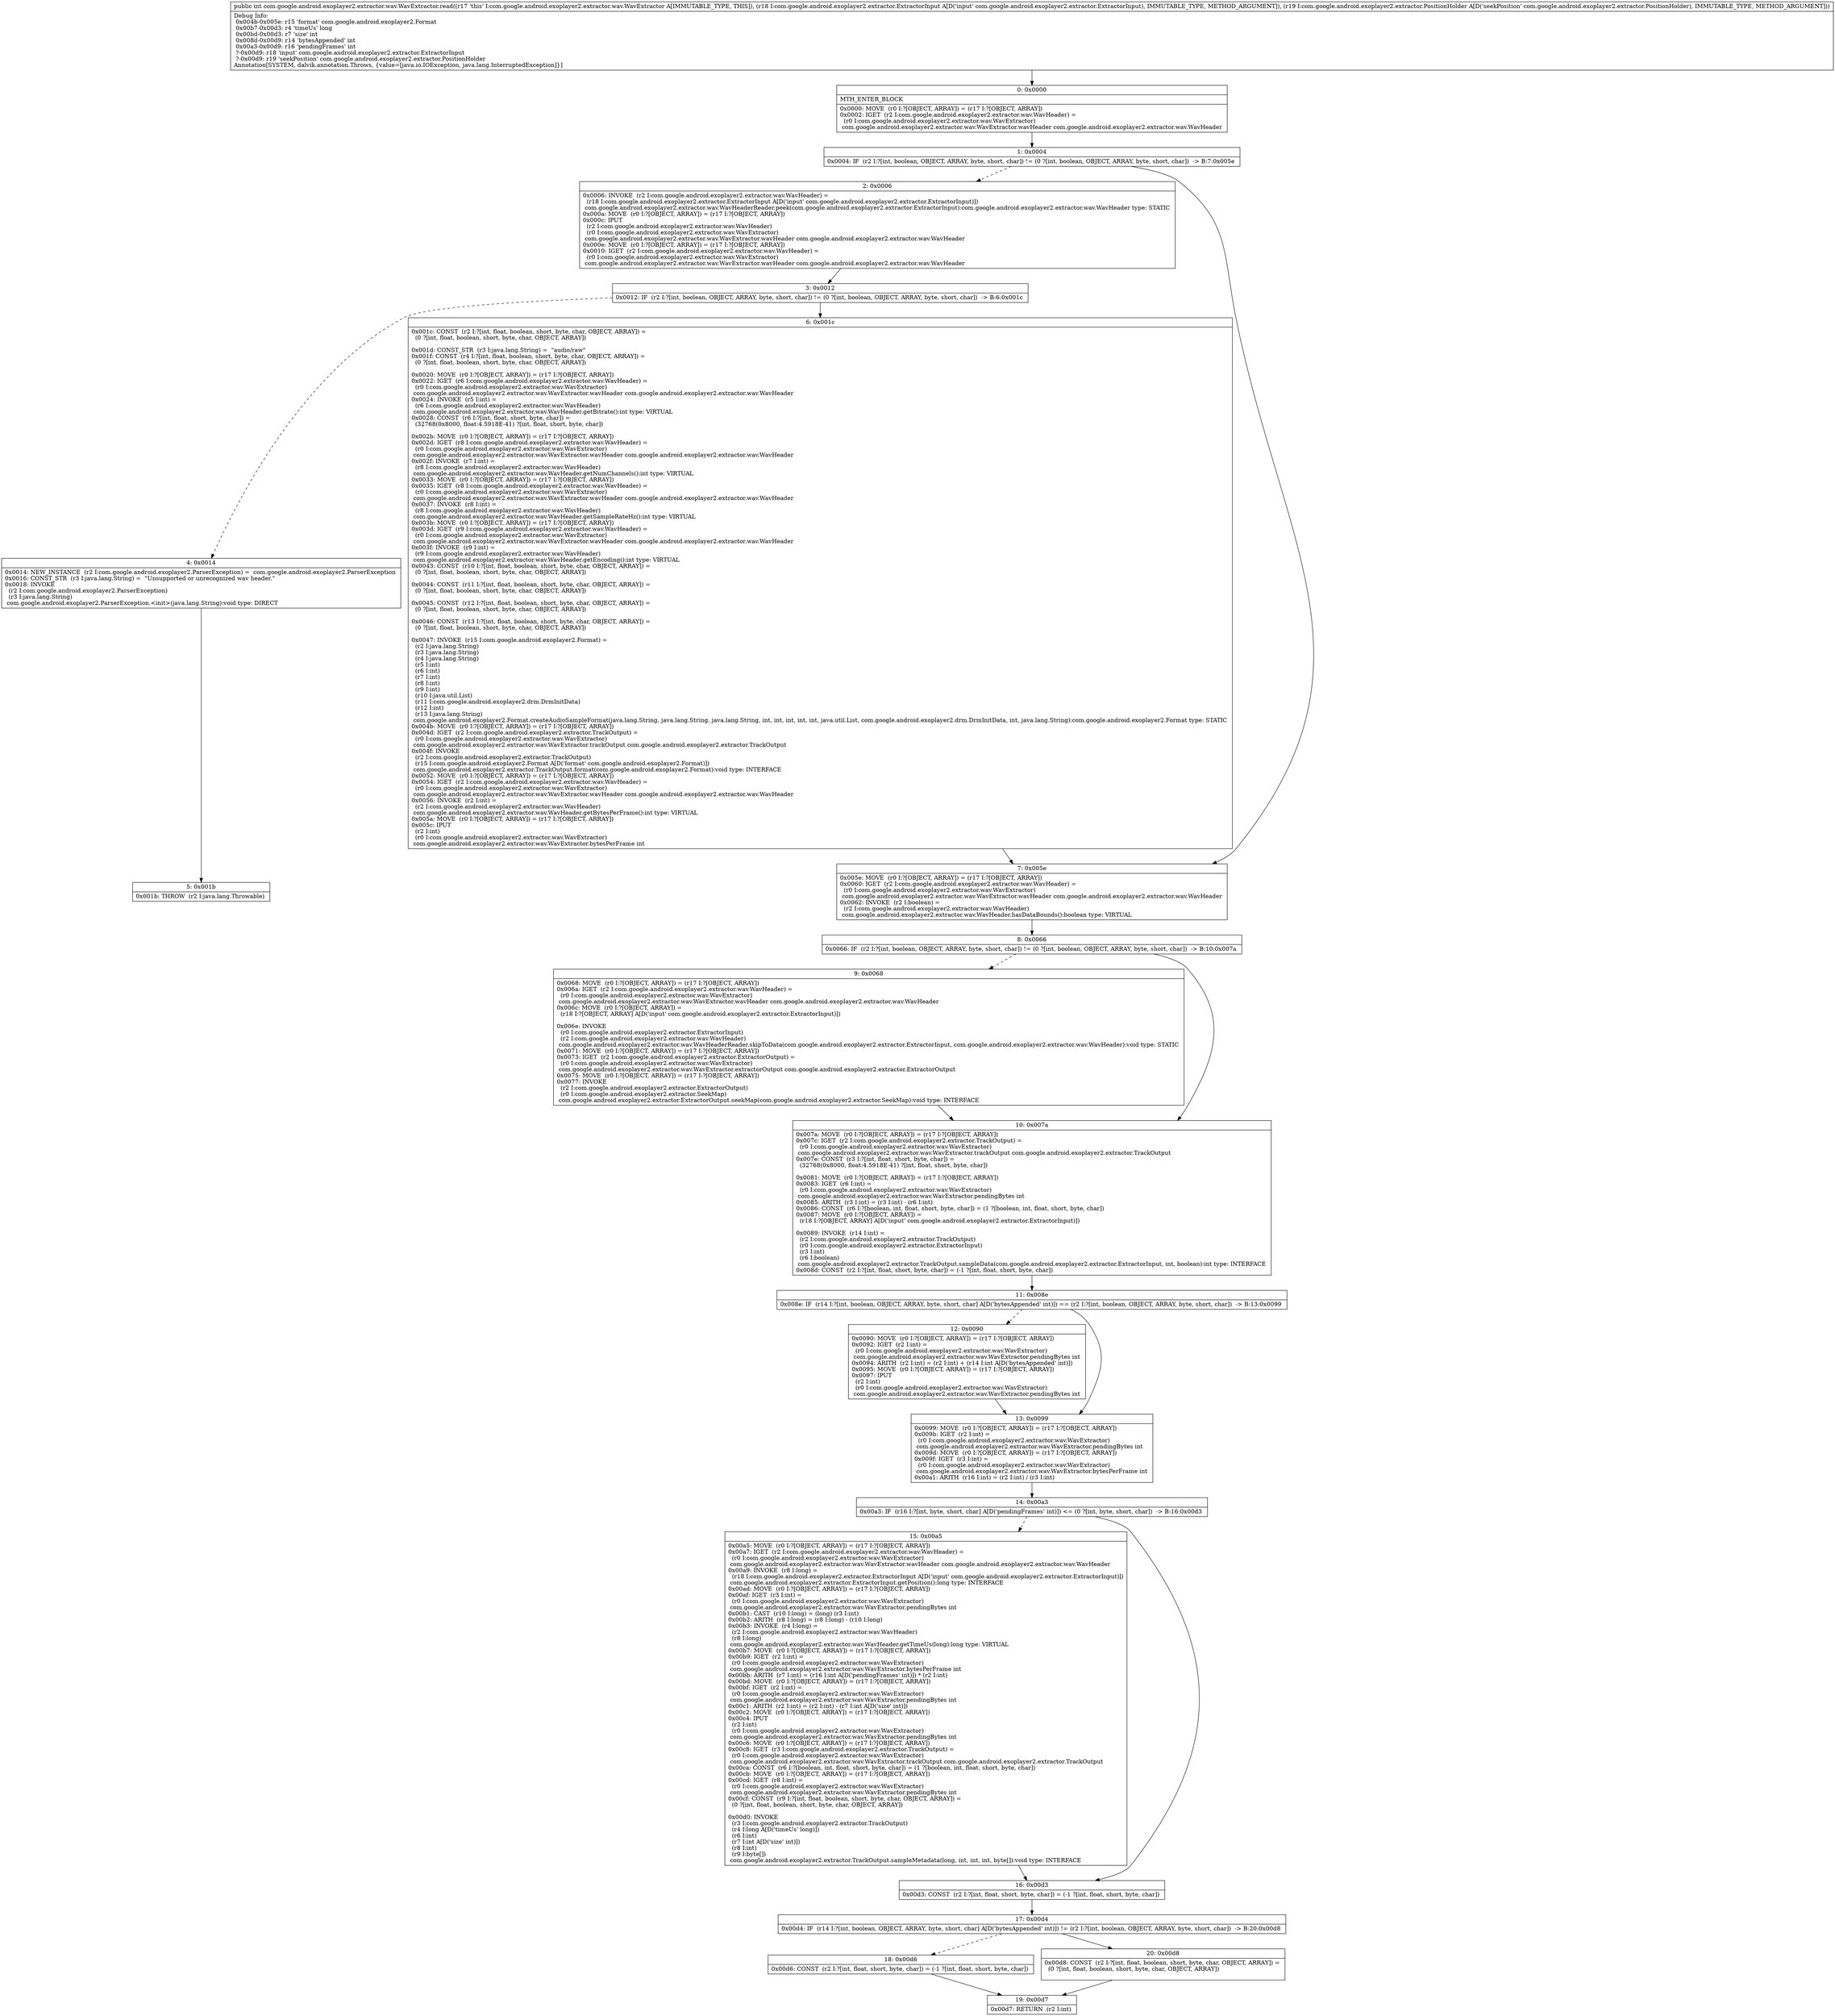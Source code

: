 digraph "CFG forcom.google.android.exoplayer2.extractor.wav.WavExtractor.read(Lcom\/google\/android\/exoplayer2\/extractor\/ExtractorInput;Lcom\/google\/android\/exoplayer2\/extractor\/PositionHolder;)I" {
Node_0 [shape=record,label="{0\:\ 0x0000|MTH_ENTER_BLOCK\l|0x0000: MOVE  (r0 I:?[OBJECT, ARRAY]) = (r17 I:?[OBJECT, ARRAY]) \l0x0002: IGET  (r2 I:com.google.android.exoplayer2.extractor.wav.WavHeader) = \l  (r0 I:com.google.android.exoplayer2.extractor.wav.WavExtractor)\l com.google.android.exoplayer2.extractor.wav.WavExtractor.wavHeader com.google.android.exoplayer2.extractor.wav.WavHeader \l}"];
Node_1 [shape=record,label="{1\:\ 0x0004|0x0004: IF  (r2 I:?[int, boolean, OBJECT, ARRAY, byte, short, char]) != (0 ?[int, boolean, OBJECT, ARRAY, byte, short, char])  \-\> B:7:0x005e \l}"];
Node_2 [shape=record,label="{2\:\ 0x0006|0x0006: INVOKE  (r2 I:com.google.android.exoplayer2.extractor.wav.WavHeader) = \l  (r18 I:com.google.android.exoplayer2.extractor.ExtractorInput A[D('input' com.google.android.exoplayer2.extractor.ExtractorInput)])\l com.google.android.exoplayer2.extractor.wav.WavHeaderReader.peek(com.google.android.exoplayer2.extractor.ExtractorInput):com.google.android.exoplayer2.extractor.wav.WavHeader type: STATIC \l0x000a: MOVE  (r0 I:?[OBJECT, ARRAY]) = (r17 I:?[OBJECT, ARRAY]) \l0x000c: IPUT  \l  (r2 I:com.google.android.exoplayer2.extractor.wav.WavHeader)\l  (r0 I:com.google.android.exoplayer2.extractor.wav.WavExtractor)\l com.google.android.exoplayer2.extractor.wav.WavExtractor.wavHeader com.google.android.exoplayer2.extractor.wav.WavHeader \l0x000e: MOVE  (r0 I:?[OBJECT, ARRAY]) = (r17 I:?[OBJECT, ARRAY]) \l0x0010: IGET  (r2 I:com.google.android.exoplayer2.extractor.wav.WavHeader) = \l  (r0 I:com.google.android.exoplayer2.extractor.wav.WavExtractor)\l com.google.android.exoplayer2.extractor.wav.WavExtractor.wavHeader com.google.android.exoplayer2.extractor.wav.WavHeader \l}"];
Node_3 [shape=record,label="{3\:\ 0x0012|0x0012: IF  (r2 I:?[int, boolean, OBJECT, ARRAY, byte, short, char]) != (0 ?[int, boolean, OBJECT, ARRAY, byte, short, char])  \-\> B:6:0x001c \l}"];
Node_4 [shape=record,label="{4\:\ 0x0014|0x0014: NEW_INSTANCE  (r2 I:com.google.android.exoplayer2.ParserException) =  com.google.android.exoplayer2.ParserException \l0x0016: CONST_STR  (r3 I:java.lang.String) =  \"Unsupported or unrecognized wav header.\" \l0x0018: INVOKE  \l  (r2 I:com.google.android.exoplayer2.ParserException)\l  (r3 I:java.lang.String)\l com.google.android.exoplayer2.ParserException.\<init\>(java.lang.String):void type: DIRECT \l}"];
Node_5 [shape=record,label="{5\:\ 0x001b|0x001b: THROW  (r2 I:java.lang.Throwable) \l}"];
Node_6 [shape=record,label="{6\:\ 0x001c|0x001c: CONST  (r2 I:?[int, float, boolean, short, byte, char, OBJECT, ARRAY]) = \l  (0 ?[int, float, boolean, short, byte, char, OBJECT, ARRAY])\l \l0x001d: CONST_STR  (r3 I:java.lang.String) =  \"audio\/raw\" \l0x001f: CONST  (r4 I:?[int, float, boolean, short, byte, char, OBJECT, ARRAY]) = \l  (0 ?[int, float, boolean, short, byte, char, OBJECT, ARRAY])\l \l0x0020: MOVE  (r0 I:?[OBJECT, ARRAY]) = (r17 I:?[OBJECT, ARRAY]) \l0x0022: IGET  (r6 I:com.google.android.exoplayer2.extractor.wav.WavHeader) = \l  (r0 I:com.google.android.exoplayer2.extractor.wav.WavExtractor)\l com.google.android.exoplayer2.extractor.wav.WavExtractor.wavHeader com.google.android.exoplayer2.extractor.wav.WavHeader \l0x0024: INVOKE  (r5 I:int) = \l  (r6 I:com.google.android.exoplayer2.extractor.wav.WavHeader)\l com.google.android.exoplayer2.extractor.wav.WavHeader.getBitrate():int type: VIRTUAL \l0x0028: CONST  (r6 I:?[int, float, short, byte, char]) = \l  (32768(0x8000, float:4.5918E\-41) ?[int, float, short, byte, char])\l \l0x002b: MOVE  (r0 I:?[OBJECT, ARRAY]) = (r17 I:?[OBJECT, ARRAY]) \l0x002d: IGET  (r8 I:com.google.android.exoplayer2.extractor.wav.WavHeader) = \l  (r0 I:com.google.android.exoplayer2.extractor.wav.WavExtractor)\l com.google.android.exoplayer2.extractor.wav.WavExtractor.wavHeader com.google.android.exoplayer2.extractor.wav.WavHeader \l0x002f: INVOKE  (r7 I:int) = \l  (r8 I:com.google.android.exoplayer2.extractor.wav.WavHeader)\l com.google.android.exoplayer2.extractor.wav.WavHeader.getNumChannels():int type: VIRTUAL \l0x0033: MOVE  (r0 I:?[OBJECT, ARRAY]) = (r17 I:?[OBJECT, ARRAY]) \l0x0035: IGET  (r8 I:com.google.android.exoplayer2.extractor.wav.WavHeader) = \l  (r0 I:com.google.android.exoplayer2.extractor.wav.WavExtractor)\l com.google.android.exoplayer2.extractor.wav.WavExtractor.wavHeader com.google.android.exoplayer2.extractor.wav.WavHeader \l0x0037: INVOKE  (r8 I:int) = \l  (r8 I:com.google.android.exoplayer2.extractor.wav.WavHeader)\l com.google.android.exoplayer2.extractor.wav.WavHeader.getSampleRateHz():int type: VIRTUAL \l0x003b: MOVE  (r0 I:?[OBJECT, ARRAY]) = (r17 I:?[OBJECT, ARRAY]) \l0x003d: IGET  (r9 I:com.google.android.exoplayer2.extractor.wav.WavHeader) = \l  (r0 I:com.google.android.exoplayer2.extractor.wav.WavExtractor)\l com.google.android.exoplayer2.extractor.wav.WavExtractor.wavHeader com.google.android.exoplayer2.extractor.wav.WavHeader \l0x003f: INVOKE  (r9 I:int) = \l  (r9 I:com.google.android.exoplayer2.extractor.wav.WavHeader)\l com.google.android.exoplayer2.extractor.wav.WavHeader.getEncoding():int type: VIRTUAL \l0x0043: CONST  (r10 I:?[int, float, boolean, short, byte, char, OBJECT, ARRAY]) = \l  (0 ?[int, float, boolean, short, byte, char, OBJECT, ARRAY])\l \l0x0044: CONST  (r11 I:?[int, float, boolean, short, byte, char, OBJECT, ARRAY]) = \l  (0 ?[int, float, boolean, short, byte, char, OBJECT, ARRAY])\l \l0x0045: CONST  (r12 I:?[int, float, boolean, short, byte, char, OBJECT, ARRAY]) = \l  (0 ?[int, float, boolean, short, byte, char, OBJECT, ARRAY])\l \l0x0046: CONST  (r13 I:?[int, float, boolean, short, byte, char, OBJECT, ARRAY]) = \l  (0 ?[int, float, boolean, short, byte, char, OBJECT, ARRAY])\l \l0x0047: INVOKE  (r15 I:com.google.android.exoplayer2.Format) = \l  (r2 I:java.lang.String)\l  (r3 I:java.lang.String)\l  (r4 I:java.lang.String)\l  (r5 I:int)\l  (r6 I:int)\l  (r7 I:int)\l  (r8 I:int)\l  (r9 I:int)\l  (r10 I:java.util.List)\l  (r11 I:com.google.android.exoplayer2.drm.DrmInitData)\l  (r12 I:int)\l  (r13 I:java.lang.String)\l com.google.android.exoplayer2.Format.createAudioSampleFormat(java.lang.String, java.lang.String, java.lang.String, int, int, int, int, int, java.util.List, com.google.android.exoplayer2.drm.DrmInitData, int, java.lang.String):com.google.android.exoplayer2.Format type: STATIC \l0x004b: MOVE  (r0 I:?[OBJECT, ARRAY]) = (r17 I:?[OBJECT, ARRAY]) \l0x004d: IGET  (r2 I:com.google.android.exoplayer2.extractor.TrackOutput) = \l  (r0 I:com.google.android.exoplayer2.extractor.wav.WavExtractor)\l com.google.android.exoplayer2.extractor.wav.WavExtractor.trackOutput com.google.android.exoplayer2.extractor.TrackOutput \l0x004f: INVOKE  \l  (r2 I:com.google.android.exoplayer2.extractor.TrackOutput)\l  (r15 I:com.google.android.exoplayer2.Format A[D('format' com.google.android.exoplayer2.Format)])\l com.google.android.exoplayer2.extractor.TrackOutput.format(com.google.android.exoplayer2.Format):void type: INTERFACE \l0x0052: MOVE  (r0 I:?[OBJECT, ARRAY]) = (r17 I:?[OBJECT, ARRAY]) \l0x0054: IGET  (r2 I:com.google.android.exoplayer2.extractor.wav.WavHeader) = \l  (r0 I:com.google.android.exoplayer2.extractor.wav.WavExtractor)\l com.google.android.exoplayer2.extractor.wav.WavExtractor.wavHeader com.google.android.exoplayer2.extractor.wav.WavHeader \l0x0056: INVOKE  (r2 I:int) = \l  (r2 I:com.google.android.exoplayer2.extractor.wav.WavHeader)\l com.google.android.exoplayer2.extractor.wav.WavHeader.getBytesPerFrame():int type: VIRTUAL \l0x005a: MOVE  (r0 I:?[OBJECT, ARRAY]) = (r17 I:?[OBJECT, ARRAY]) \l0x005c: IPUT  \l  (r2 I:int)\l  (r0 I:com.google.android.exoplayer2.extractor.wav.WavExtractor)\l com.google.android.exoplayer2.extractor.wav.WavExtractor.bytesPerFrame int \l}"];
Node_7 [shape=record,label="{7\:\ 0x005e|0x005e: MOVE  (r0 I:?[OBJECT, ARRAY]) = (r17 I:?[OBJECT, ARRAY]) \l0x0060: IGET  (r2 I:com.google.android.exoplayer2.extractor.wav.WavHeader) = \l  (r0 I:com.google.android.exoplayer2.extractor.wav.WavExtractor)\l com.google.android.exoplayer2.extractor.wav.WavExtractor.wavHeader com.google.android.exoplayer2.extractor.wav.WavHeader \l0x0062: INVOKE  (r2 I:boolean) = \l  (r2 I:com.google.android.exoplayer2.extractor.wav.WavHeader)\l com.google.android.exoplayer2.extractor.wav.WavHeader.hasDataBounds():boolean type: VIRTUAL \l}"];
Node_8 [shape=record,label="{8\:\ 0x0066|0x0066: IF  (r2 I:?[int, boolean, OBJECT, ARRAY, byte, short, char]) != (0 ?[int, boolean, OBJECT, ARRAY, byte, short, char])  \-\> B:10:0x007a \l}"];
Node_9 [shape=record,label="{9\:\ 0x0068|0x0068: MOVE  (r0 I:?[OBJECT, ARRAY]) = (r17 I:?[OBJECT, ARRAY]) \l0x006a: IGET  (r2 I:com.google.android.exoplayer2.extractor.wav.WavHeader) = \l  (r0 I:com.google.android.exoplayer2.extractor.wav.WavExtractor)\l com.google.android.exoplayer2.extractor.wav.WavExtractor.wavHeader com.google.android.exoplayer2.extractor.wav.WavHeader \l0x006c: MOVE  (r0 I:?[OBJECT, ARRAY]) = \l  (r18 I:?[OBJECT, ARRAY] A[D('input' com.google.android.exoplayer2.extractor.ExtractorInput)])\l \l0x006e: INVOKE  \l  (r0 I:com.google.android.exoplayer2.extractor.ExtractorInput)\l  (r2 I:com.google.android.exoplayer2.extractor.wav.WavHeader)\l com.google.android.exoplayer2.extractor.wav.WavHeaderReader.skipToData(com.google.android.exoplayer2.extractor.ExtractorInput, com.google.android.exoplayer2.extractor.wav.WavHeader):void type: STATIC \l0x0071: MOVE  (r0 I:?[OBJECT, ARRAY]) = (r17 I:?[OBJECT, ARRAY]) \l0x0073: IGET  (r2 I:com.google.android.exoplayer2.extractor.ExtractorOutput) = \l  (r0 I:com.google.android.exoplayer2.extractor.wav.WavExtractor)\l com.google.android.exoplayer2.extractor.wav.WavExtractor.extractorOutput com.google.android.exoplayer2.extractor.ExtractorOutput \l0x0075: MOVE  (r0 I:?[OBJECT, ARRAY]) = (r17 I:?[OBJECT, ARRAY]) \l0x0077: INVOKE  \l  (r2 I:com.google.android.exoplayer2.extractor.ExtractorOutput)\l  (r0 I:com.google.android.exoplayer2.extractor.SeekMap)\l com.google.android.exoplayer2.extractor.ExtractorOutput.seekMap(com.google.android.exoplayer2.extractor.SeekMap):void type: INTERFACE \l}"];
Node_10 [shape=record,label="{10\:\ 0x007a|0x007a: MOVE  (r0 I:?[OBJECT, ARRAY]) = (r17 I:?[OBJECT, ARRAY]) \l0x007c: IGET  (r2 I:com.google.android.exoplayer2.extractor.TrackOutput) = \l  (r0 I:com.google.android.exoplayer2.extractor.wav.WavExtractor)\l com.google.android.exoplayer2.extractor.wav.WavExtractor.trackOutput com.google.android.exoplayer2.extractor.TrackOutput \l0x007e: CONST  (r3 I:?[int, float, short, byte, char]) = \l  (32768(0x8000, float:4.5918E\-41) ?[int, float, short, byte, char])\l \l0x0081: MOVE  (r0 I:?[OBJECT, ARRAY]) = (r17 I:?[OBJECT, ARRAY]) \l0x0083: IGET  (r6 I:int) = \l  (r0 I:com.google.android.exoplayer2.extractor.wav.WavExtractor)\l com.google.android.exoplayer2.extractor.wav.WavExtractor.pendingBytes int \l0x0085: ARITH  (r3 I:int) = (r3 I:int) \- (r6 I:int) \l0x0086: CONST  (r6 I:?[boolean, int, float, short, byte, char]) = (1 ?[boolean, int, float, short, byte, char]) \l0x0087: MOVE  (r0 I:?[OBJECT, ARRAY]) = \l  (r18 I:?[OBJECT, ARRAY] A[D('input' com.google.android.exoplayer2.extractor.ExtractorInput)])\l \l0x0089: INVOKE  (r14 I:int) = \l  (r2 I:com.google.android.exoplayer2.extractor.TrackOutput)\l  (r0 I:com.google.android.exoplayer2.extractor.ExtractorInput)\l  (r3 I:int)\l  (r6 I:boolean)\l com.google.android.exoplayer2.extractor.TrackOutput.sampleData(com.google.android.exoplayer2.extractor.ExtractorInput, int, boolean):int type: INTERFACE \l0x008d: CONST  (r2 I:?[int, float, short, byte, char]) = (\-1 ?[int, float, short, byte, char]) \l}"];
Node_11 [shape=record,label="{11\:\ 0x008e|0x008e: IF  (r14 I:?[int, boolean, OBJECT, ARRAY, byte, short, char] A[D('bytesAppended' int)]) == (r2 I:?[int, boolean, OBJECT, ARRAY, byte, short, char])  \-\> B:13:0x0099 \l}"];
Node_12 [shape=record,label="{12\:\ 0x0090|0x0090: MOVE  (r0 I:?[OBJECT, ARRAY]) = (r17 I:?[OBJECT, ARRAY]) \l0x0092: IGET  (r2 I:int) = \l  (r0 I:com.google.android.exoplayer2.extractor.wav.WavExtractor)\l com.google.android.exoplayer2.extractor.wav.WavExtractor.pendingBytes int \l0x0094: ARITH  (r2 I:int) = (r2 I:int) + (r14 I:int A[D('bytesAppended' int)]) \l0x0095: MOVE  (r0 I:?[OBJECT, ARRAY]) = (r17 I:?[OBJECT, ARRAY]) \l0x0097: IPUT  \l  (r2 I:int)\l  (r0 I:com.google.android.exoplayer2.extractor.wav.WavExtractor)\l com.google.android.exoplayer2.extractor.wav.WavExtractor.pendingBytes int \l}"];
Node_13 [shape=record,label="{13\:\ 0x0099|0x0099: MOVE  (r0 I:?[OBJECT, ARRAY]) = (r17 I:?[OBJECT, ARRAY]) \l0x009b: IGET  (r2 I:int) = \l  (r0 I:com.google.android.exoplayer2.extractor.wav.WavExtractor)\l com.google.android.exoplayer2.extractor.wav.WavExtractor.pendingBytes int \l0x009d: MOVE  (r0 I:?[OBJECT, ARRAY]) = (r17 I:?[OBJECT, ARRAY]) \l0x009f: IGET  (r3 I:int) = \l  (r0 I:com.google.android.exoplayer2.extractor.wav.WavExtractor)\l com.google.android.exoplayer2.extractor.wav.WavExtractor.bytesPerFrame int \l0x00a1: ARITH  (r16 I:int) = (r2 I:int) \/ (r3 I:int) \l}"];
Node_14 [shape=record,label="{14\:\ 0x00a3|0x00a3: IF  (r16 I:?[int, byte, short, char] A[D('pendingFrames' int)]) \<= (0 ?[int, byte, short, char])  \-\> B:16:0x00d3 \l}"];
Node_15 [shape=record,label="{15\:\ 0x00a5|0x00a5: MOVE  (r0 I:?[OBJECT, ARRAY]) = (r17 I:?[OBJECT, ARRAY]) \l0x00a7: IGET  (r2 I:com.google.android.exoplayer2.extractor.wav.WavHeader) = \l  (r0 I:com.google.android.exoplayer2.extractor.wav.WavExtractor)\l com.google.android.exoplayer2.extractor.wav.WavExtractor.wavHeader com.google.android.exoplayer2.extractor.wav.WavHeader \l0x00a9: INVOKE  (r8 I:long) = \l  (r18 I:com.google.android.exoplayer2.extractor.ExtractorInput A[D('input' com.google.android.exoplayer2.extractor.ExtractorInput)])\l com.google.android.exoplayer2.extractor.ExtractorInput.getPosition():long type: INTERFACE \l0x00ad: MOVE  (r0 I:?[OBJECT, ARRAY]) = (r17 I:?[OBJECT, ARRAY]) \l0x00af: IGET  (r3 I:int) = \l  (r0 I:com.google.android.exoplayer2.extractor.wav.WavExtractor)\l com.google.android.exoplayer2.extractor.wav.WavExtractor.pendingBytes int \l0x00b1: CAST  (r10 I:long) = (long) (r3 I:int) \l0x00b2: ARITH  (r8 I:long) = (r8 I:long) \- (r10 I:long) \l0x00b3: INVOKE  (r4 I:long) = \l  (r2 I:com.google.android.exoplayer2.extractor.wav.WavHeader)\l  (r8 I:long)\l com.google.android.exoplayer2.extractor.wav.WavHeader.getTimeUs(long):long type: VIRTUAL \l0x00b7: MOVE  (r0 I:?[OBJECT, ARRAY]) = (r17 I:?[OBJECT, ARRAY]) \l0x00b9: IGET  (r2 I:int) = \l  (r0 I:com.google.android.exoplayer2.extractor.wav.WavExtractor)\l com.google.android.exoplayer2.extractor.wav.WavExtractor.bytesPerFrame int \l0x00bb: ARITH  (r7 I:int) = (r16 I:int A[D('pendingFrames' int)]) * (r2 I:int) \l0x00bd: MOVE  (r0 I:?[OBJECT, ARRAY]) = (r17 I:?[OBJECT, ARRAY]) \l0x00bf: IGET  (r2 I:int) = \l  (r0 I:com.google.android.exoplayer2.extractor.wav.WavExtractor)\l com.google.android.exoplayer2.extractor.wav.WavExtractor.pendingBytes int \l0x00c1: ARITH  (r2 I:int) = (r2 I:int) \- (r7 I:int A[D('size' int)]) \l0x00c2: MOVE  (r0 I:?[OBJECT, ARRAY]) = (r17 I:?[OBJECT, ARRAY]) \l0x00c4: IPUT  \l  (r2 I:int)\l  (r0 I:com.google.android.exoplayer2.extractor.wav.WavExtractor)\l com.google.android.exoplayer2.extractor.wav.WavExtractor.pendingBytes int \l0x00c6: MOVE  (r0 I:?[OBJECT, ARRAY]) = (r17 I:?[OBJECT, ARRAY]) \l0x00c8: IGET  (r3 I:com.google.android.exoplayer2.extractor.TrackOutput) = \l  (r0 I:com.google.android.exoplayer2.extractor.wav.WavExtractor)\l com.google.android.exoplayer2.extractor.wav.WavExtractor.trackOutput com.google.android.exoplayer2.extractor.TrackOutput \l0x00ca: CONST  (r6 I:?[boolean, int, float, short, byte, char]) = (1 ?[boolean, int, float, short, byte, char]) \l0x00cb: MOVE  (r0 I:?[OBJECT, ARRAY]) = (r17 I:?[OBJECT, ARRAY]) \l0x00cd: IGET  (r8 I:int) = \l  (r0 I:com.google.android.exoplayer2.extractor.wav.WavExtractor)\l com.google.android.exoplayer2.extractor.wav.WavExtractor.pendingBytes int \l0x00cf: CONST  (r9 I:?[int, float, boolean, short, byte, char, OBJECT, ARRAY]) = \l  (0 ?[int, float, boolean, short, byte, char, OBJECT, ARRAY])\l \l0x00d0: INVOKE  \l  (r3 I:com.google.android.exoplayer2.extractor.TrackOutput)\l  (r4 I:long A[D('timeUs' long)])\l  (r6 I:int)\l  (r7 I:int A[D('size' int)])\l  (r8 I:int)\l  (r9 I:byte[])\l com.google.android.exoplayer2.extractor.TrackOutput.sampleMetadata(long, int, int, int, byte[]):void type: INTERFACE \l}"];
Node_16 [shape=record,label="{16\:\ 0x00d3|0x00d3: CONST  (r2 I:?[int, float, short, byte, char]) = (\-1 ?[int, float, short, byte, char]) \l}"];
Node_17 [shape=record,label="{17\:\ 0x00d4|0x00d4: IF  (r14 I:?[int, boolean, OBJECT, ARRAY, byte, short, char] A[D('bytesAppended' int)]) != (r2 I:?[int, boolean, OBJECT, ARRAY, byte, short, char])  \-\> B:20:0x00d8 \l}"];
Node_18 [shape=record,label="{18\:\ 0x00d6|0x00d6: CONST  (r2 I:?[int, float, short, byte, char]) = (\-1 ?[int, float, short, byte, char]) \l}"];
Node_19 [shape=record,label="{19\:\ 0x00d7|0x00d7: RETURN  (r2 I:int) \l}"];
Node_20 [shape=record,label="{20\:\ 0x00d8|0x00d8: CONST  (r2 I:?[int, float, boolean, short, byte, char, OBJECT, ARRAY]) = \l  (0 ?[int, float, boolean, short, byte, char, OBJECT, ARRAY])\l \l}"];
MethodNode[shape=record,label="{public int com.google.android.exoplayer2.extractor.wav.WavExtractor.read((r17 'this' I:com.google.android.exoplayer2.extractor.wav.WavExtractor A[IMMUTABLE_TYPE, THIS]), (r18 I:com.google.android.exoplayer2.extractor.ExtractorInput A[D('input' com.google.android.exoplayer2.extractor.ExtractorInput), IMMUTABLE_TYPE, METHOD_ARGUMENT]), (r19 I:com.google.android.exoplayer2.extractor.PositionHolder A[D('seekPosition' com.google.android.exoplayer2.extractor.PositionHolder), IMMUTABLE_TYPE, METHOD_ARGUMENT]))  | Debug Info:\l  0x004b\-0x005e: r15 'format' com.google.android.exoplayer2.Format\l  0x00b7\-0x00d3: r4 'timeUs' long\l  0x00bd\-0x00d3: r7 'size' int\l  0x008d\-0x00d9: r14 'bytesAppended' int\l  0x00a3\-0x00d9: r16 'pendingFrames' int\l  ?\-0x00d9: r18 'input' com.google.android.exoplayer2.extractor.ExtractorInput\l  ?\-0x00d9: r19 'seekPosition' com.google.android.exoplayer2.extractor.PositionHolder\lAnnotation[SYSTEM, dalvik.annotation.Throws, \{value=[java.io.IOException, java.lang.InterruptedException]\}]\l}"];
MethodNode -> Node_0;
Node_0 -> Node_1;
Node_1 -> Node_2[style=dashed];
Node_1 -> Node_7;
Node_2 -> Node_3;
Node_3 -> Node_4[style=dashed];
Node_3 -> Node_6;
Node_4 -> Node_5;
Node_6 -> Node_7;
Node_7 -> Node_8;
Node_8 -> Node_9[style=dashed];
Node_8 -> Node_10;
Node_9 -> Node_10;
Node_10 -> Node_11;
Node_11 -> Node_12[style=dashed];
Node_11 -> Node_13;
Node_12 -> Node_13;
Node_13 -> Node_14;
Node_14 -> Node_15[style=dashed];
Node_14 -> Node_16;
Node_15 -> Node_16;
Node_16 -> Node_17;
Node_17 -> Node_18[style=dashed];
Node_17 -> Node_20;
Node_18 -> Node_19;
Node_20 -> Node_19;
}

